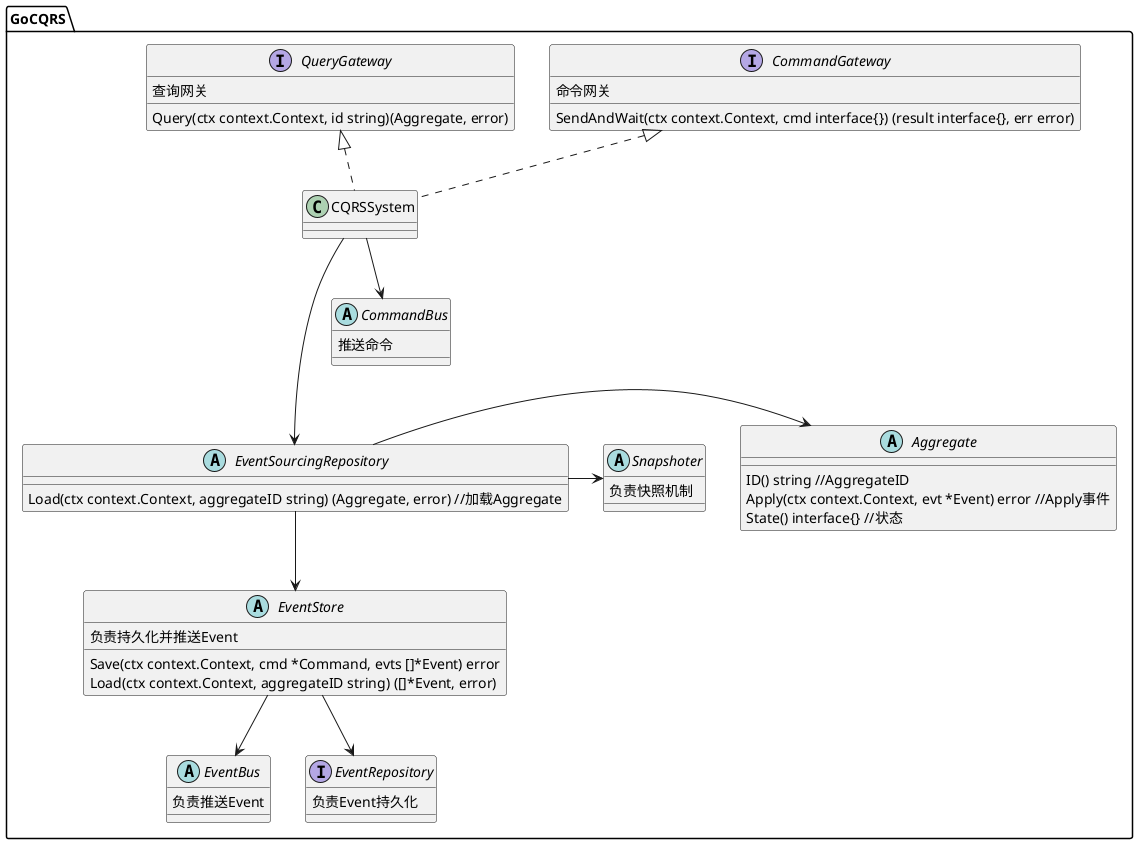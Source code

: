 @startuml

package GoCQRS {
    interface CommandGateway {
        命令网关
        SendAndWait(ctx context.Context, cmd interface{}) (result interface{}, err error)
    }
    interface QueryGateway {
        查询网关
        Query(ctx context.Context, id string)(Aggregate, error)
    }

    class CQRSSystem
    abstract CommandBus {
        推送命令
    }

    abstract EventBus {
        负责推送Event
    }
    abstract EventSourcingRepository {
        Load(ctx context.Context, aggregateID string) (Aggregate, error) //加载Aggregate
    }
    
    abstract EventStore {
        负责持久化并推送Event
        Save(ctx context.Context, cmd *Command, evts []*Event) error
        Load(ctx context.Context, aggregateID string) ([]*Event, error)
    }
    interface EventRepository {
        负责Event持久化
    }
    abstract Aggregate {
        ID() string //AggregateID
        Apply(ctx context.Context, evt *Event) error //Apply事件
        State() interface{} //状态
    }

    abstract Snapshoter {
        负责快照机制
    }
    CommandGateway <|.. CQRSSystem
    QueryGateway <|.. CQRSSystem
    EventSourcingRepository --> EventStore
    EventSourcingRepository -> Aggregate
    EventSourcingRepository -> Snapshoter
    EventStore --> EventRepository
    EventStore --> EventBus
    CQRSSystem ---> EventSourcingRepository
    CQRSSystem --> CommandBus
}


@enduml
